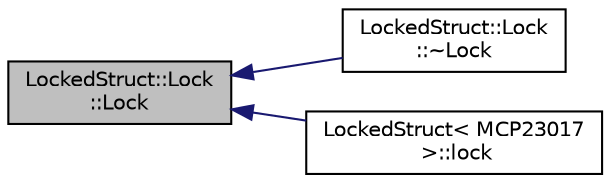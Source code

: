 digraph "LockedStruct::Lock::Lock"
{
  edge [fontname="Helvetica",fontsize="10",labelfontname="Helvetica",labelfontsize="10"];
  node [fontname="Helvetica",fontsize="10",shape=record];
  rankdir="LR";
  Node1 [label="LockedStruct::Lock\l::Lock",height=0.2,width=0.4,color="black", fillcolor="grey75", style="filled", fontcolor="black"];
  Node1 -> Node2 [dir="back",color="midnightblue",fontsize="10",style="solid",fontname="Helvetica"];
  Node2 [label="LockedStruct::Lock\l::~Lock",height=0.2,width=0.4,color="black", fillcolor="white", style="filled",URL="$struct_locked_struct_1_1_lock.html#a3f3c2bc84e980436a43a78ce1618eecb"];
  Node1 -> Node3 [dir="back",color="midnightblue",fontsize="10",style="solid",fontname="Helvetica"];
  Node3 [label="LockedStruct\< MCP23017\l \>::lock",height=0.2,width=0.4,color="black", fillcolor="white", style="filled",URL="$struct_locked_struct.html#aa207b98a1cd6c569a96e7d1d5565478f",tooltip="Lock this struct. "];
}
